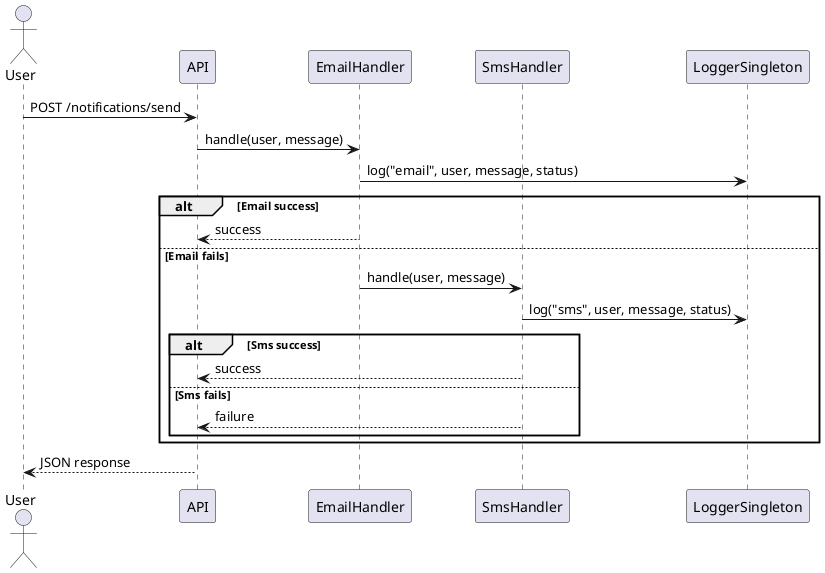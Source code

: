 @startuml
actor User
participant API
participant EmailHandler
participant SmsHandler
participant LoggerSingleton

User -> API: POST /notifications/send
API -> EmailHandler: handle(user, message)
EmailHandler -> LoggerSingleton: log("email", user, message, status)
alt Email success
    EmailHandler --> API: success
else Email fails
    EmailHandler -> SmsHandler: handle(user, message)
    SmsHandler -> LoggerSingleton: log("sms", user, message, status)
    alt Sms success
        SmsHandler --> API: success
    else Sms fails
        SmsHandler --> API: failure
    end
end
API --> User: JSON response
@enduml
